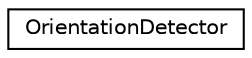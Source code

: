 digraph "Graphical Class Hierarchy"
{
 // LATEX_PDF_SIZE
  edge [fontname="Helvetica",fontsize="10",labelfontname="Helvetica",labelfontsize="10"];
  node [fontname="Helvetica",fontsize="10",shape=record];
  rankdir="LR";
  Node0 [label="OrientationDetector",height=0.2,width=0.4,color="black", fillcolor="white", style="filled",URL="$class_orientation_detector.html",tooltip=" "];
}
